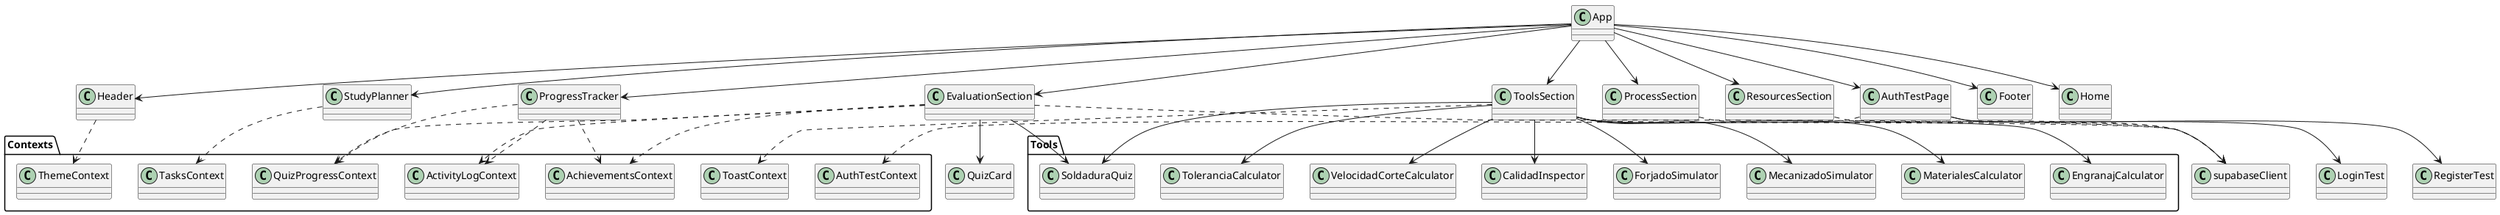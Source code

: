 @startuml
!define RECTANGLE class

RECTANGLE App

RECTANGLE Header
RECTANGLE Footer
RECTANGLE Home
RECTANGLE ToolsSection
RECTANGLE ProcessSection
RECTANGLE ResourcesSection
RECTANGLE EvaluationSection
RECTANGLE StudyPlanner
RECTANGLE ProgressTracker
RECTANGLE AuthTestPage
RECTANGLE QuizCard

package "Tools" {
  RECTANGLE VelocidadCorteCalculator
  RECTANGLE ToleranciaCalculator
  RECTANGLE EngranajCalculator
  RECTANGLE MaterialesCalculator
  RECTANGLE MecanizadoSimulator
  RECTANGLE ForjadoSimulator
  RECTANGLE CalidadInspector
  RECTANGLE SoldaduraQuiz
}

package "Contexts" {
  RECTANGLE ThemeContext
  RECTANGLE TasksContext
  RECTANGLE QuizProgressContext
  RECTANGLE AchievementsContext
  RECTANGLE ActivityLogContext
  RECTANGLE AuthTestContext
  RECTANGLE ToastContext
}

App --> Header
App --> Footer
App --> Home
App --> ToolsSection
App --> ProcessSection
App --> ResourcesSection
App --> EvaluationSection
App --> StudyPlanner
App --> ProgressTracker
App --> AuthTestPage

ToolsSection --> VelocidadCorteCalculator
ToolsSection --> ToleranciaCalculator
ToolsSection --> EngranajCalculator
ToolsSection --> MaterialesCalculator
ToolsSection --> MecanizadoSimulator
ToolsSection --> ForjadoSimulator
ToolsSection --> CalidadInspector
ToolsSection --> SoldaduraQuiz

EvaluationSection --> QuizCard
EvaluationSection --> SoldaduraQuiz
EvaluationSection ..> QuizProgressContext
EvaluationSection ..> AchievementsContext
EvaluationSection ..> ActivityLogContext

StudyPlanner ..> TasksContext
ProgressTracker ..> QuizProgressContext
ProgressTracker ..> AchievementsContext
ProgressTracker ..> ActivityLogContext

AuthTestPage --> LoginTest
AuthTestPage --> RegisterTest
AuthTestPage ..> AuthTestContext

Header ..> ThemeContext

ProcessSection ..> supabaseClient
ResourcesSection ..> supabaseClient
EvaluationSection ..> supabaseClient

ToolsSection ..> ToastContext
ToolsSection ..> supabaseClient

@enduml